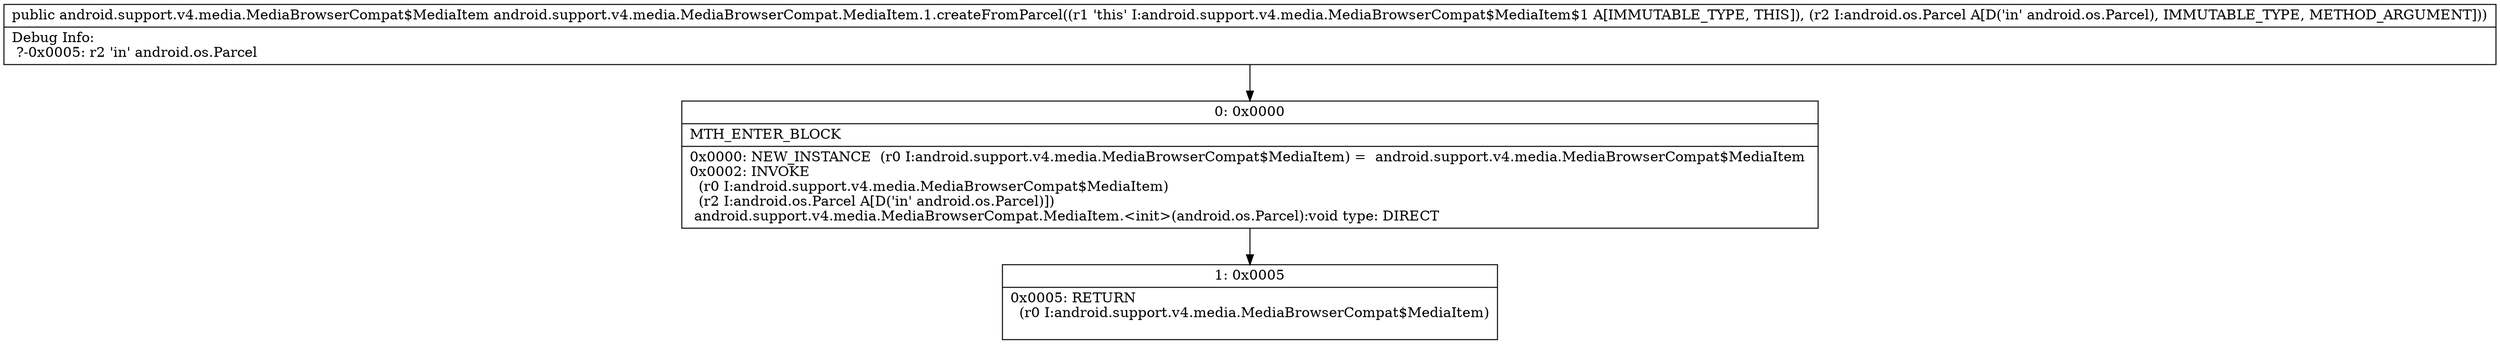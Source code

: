 digraph "CFG forandroid.support.v4.media.MediaBrowserCompat.MediaItem.1.createFromParcel(Landroid\/os\/Parcel;)Landroid\/support\/v4\/media\/MediaBrowserCompat$MediaItem;" {
Node_0 [shape=record,label="{0\:\ 0x0000|MTH_ENTER_BLOCK\l|0x0000: NEW_INSTANCE  (r0 I:android.support.v4.media.MediaBrowserCompat$MediaItem) =  android.support.v4.media.MediaBrowserCompat$MediaItem \l0x0002: INVOKE  \l  (r0 I:android.support.v4.media.MediaBrowserCompat$MediaItem)\l  (r2 I:android.os.Parcel A[D('in' android.os.Parcel)])\l android.support.v4.media.MediaBrowserCompat.MediaItem.\<init\>(android.os.Parcel):void type: DIRECT \l}"];
Node_1 [shape=record,label="{1\:\ 0x0005|0x0005: RETURN  \l  (r0 I:android.support.v4.media.MediaBrowserCompat$MediaItem)\l \l}"];
MethodNode[shape=record,label="{public android.support.v4.media.MediaBrowserCompat$MediaItem android.support.v4.media.MediaBrowserCompat.MediaItem.1.createFromParcel((r1 'this' I:android.support.v4.media.MediaBrowserCompat$MediaItem$1 A[IMMUTABLE_TYPE, THIS]), (r2 I:android.os.Parcel A[D('in' android.os.Parcel), IMMUTABLE_TYPE, METHOD_ARGUMENT]))  | Debug Info:\l  ?\-0x0005: r2 'in' android.os.Parcel\l}"];
MethodNode -> Node_0;
Node_0 -> Node_1;
}

